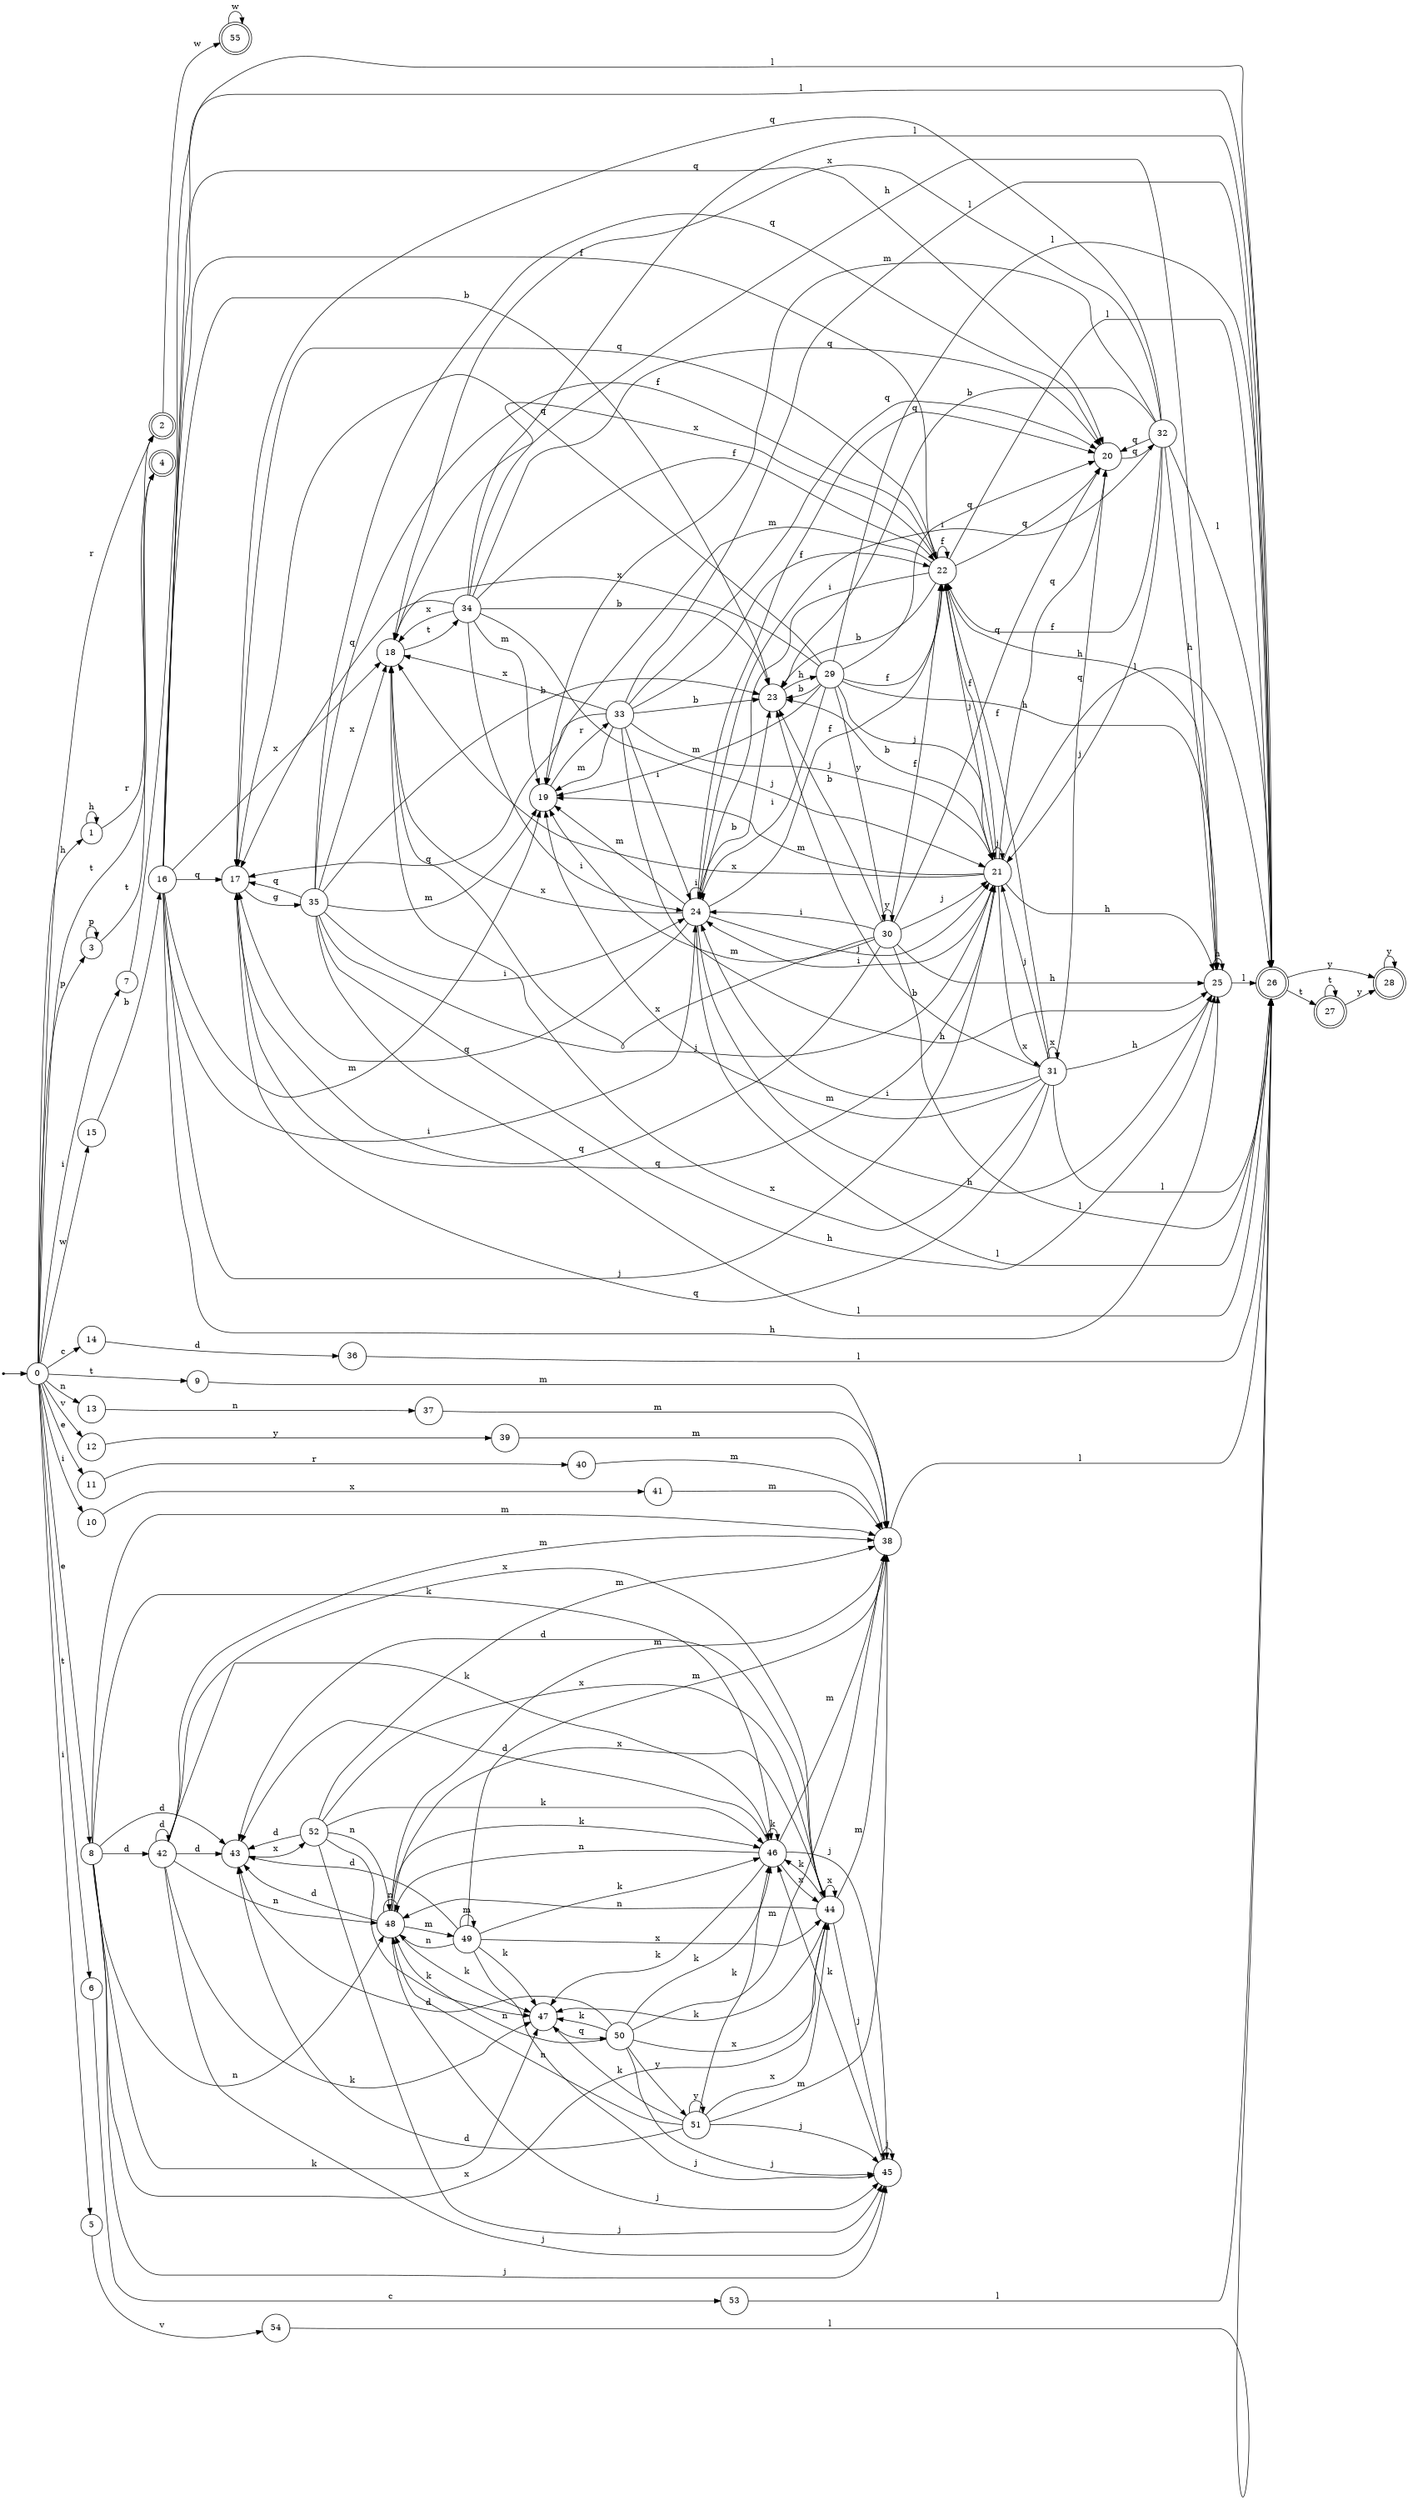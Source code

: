 digraph finite_state_machine {
rankdir=LR;
size="20,20";
node [shape = point]; "dummy0"
node [shape = circle]; "0";
"dummy0" -> "0";
node [shape = circle]; "1";
node [shape = doublecircle]; "2";node [shape = circle]; "3";
node [shape = doublecircle]; "4";node [shape = circle]; "5";
node [shape = circle]; "6";
node [shape = circle]; "7";
node [shape = circle]; "8";
node [shape = circle]; "9";
node [shape = circle]; "10";
node [shape = circle]; "11";
node [shape = circle]; "12";
node [shape = circle]; "13";
node [shape = circle]; "14";
node [shape = circle]; "15";
node [shape = circle]; "16";
node [shape = circle]; "17";
node [shape = circle]; "18";
node [shape = circle]; "19";
node [shape = circle]; "20";
node [shape = circle]; "21";
node [shape = circle]; "22";
node [shape = circle]; "23";
node [shape = circle]; "24";
node [shape = circle]; "25";
node [shape = doublecircle]; "26";node [shape = doublecircle]; "27";node [shape = doublecircle]; "28";node [shape = circle]; "29";
node [shape = circle]; "30";
node [shape = circle]; "31";
node [shape = circle]; "32";
node [shape = circle]; "33";
node [shape = circle]; "34";
node [shape = circle]; "35";
node [shape = circle]; "36";
node [shape = circle]; "37";
node [shape = circle]; "38";
node [shape = circle]; "39";
node [shape = circle]; "40";
node [shape = circle]; "41";
node [shape = circle]; "42";
node [shape = circle]; "43";
node [shape = circle]; "44";
node [shape = circle]; "45";
node [shape = circle]; "46";
node [shape = circle]; "47";
node [shape = circle]; "48";
node [shape = circle]; "49";
node [shape = circle]; "50";
node [shape = circle]; "51";
node [shape = circle]; "52";
node [shape = circle]; "53";
node [shape = circle]; "54";
node [shape = doublecircle]; "55";"0" -> "1" [label = "h"];
 "0" -> "2" [label = "r"];
 "0" -> "3" [label = "p"];
 "0" -> "9" [label = "t"];
 "0" -> "4" [label = "t"];
 "0" -> "6" [label = "t"];
 "0" -> "10" [label = "i"];
 "0" -> "5" [label = "i"];
 "0" -> "7" [label = "i"];
 "0" -> "8" [label = "e"];
 "0" -> "11" [label = "e"];
 "0" -> "12" [label = "v"];
 "0" -> "13" [label = "n"];
 "0" -> "14" [label = "c"];
 "0" -> "15" [label = "w"];
 "15" -> "16" [label = "b"];
 "16" -> "17" [label = "q"];
 "16" -> "20" [label = "q"];
 "16" -> "18" [label = "x"];
 "16" -> "19" [label = "m"];
 "16" -> "21" [label = "j"];
 "16" -> "22" [label = "f"];
 "16" -> "23" [label = "b"];
 "16" -> "24" [label = "i"];
 "16" -> "25" [label = "h"];
 "16" -> "26" [label = "l"];
 "26" -> "27" [label = "t"];
 "26" -> "28" [label = "y"];
 "28" -> "28" [label = "y"];
 "27" -> "27" [label = "t"];
 "27" -> "28" [label = "y"];
 "25" -> "25" [label = "h"];
 "25" -> "26" [label = "l"];
 "24" -> "24" [label = "i"];
 "24" -> "17" [label = "q"];
 "24" -> "20" [label = "q"];
 "24" -> "18" [label = "x"];
 "24" -> "19" [label = "m"];
 "24" -> "21" [label = "j"];
 "24" -> "22" [label = "f"];
 "24" -> "23" [label = "b"];
 "24" -> "25" [label = "h"];
 "24" -> "26" [label = "l"];
 "23" -> "29" [label = "h"];
 "29" -> "23" [label = "b"];
 "29" -> "30" [label = "y"];
 "29" -> "17" [label = "q"];
 "29" -> "20" [label = "q"];
 "29" -> "18" [label = "x"];
 "29" -> "19" [label = "m"];
 "29" -> "21" [label = "j"];
 "29" -> "22" [label = "f"];
 "29" -> "24" [label = "i"];
 "29" -> "25" [label = "h"];
 "29" -> "26" [label = "l"];
 "30" -> "30" [label = "y"];
 "30" -> "23" [label = "b"];
 "30" -> "17" [label = "q"];
 "30" -> "20" [label = "q"];
 "30" -> "18" [label = "x"];
 "30" -> "19" [label = "m"];
 "30" -> "21" [label = "j"];
 "30" -> "22" [label = "f"];
 "30" -> "24" [label = "i"];
 "30" -> "25" [label = "h"];
 "30" -> "26" [label = "l"];
 "22" -> "22" [label = "f"];
 "22" -> "17" [label = "q"];
 "22" -> "20" [label = "q"];
 "22" -> "18" [label = "x"];
 "22" -> "19" [label = "m"];
 "22" -> "21" [label = "j"];
 "22" -> "23" [label = "b"];
 "22" -> "24" [label = "i"];
 "22" -> "25" [label = "h"];
 "22" -> "26" [label = "l"];
 "21" -> "21" [label = "j"];
 "21" -> "18" [label = "x"];
 "21" -> "31" [label = "x"];
 "21" -> "17" [label = "q"];
 "21" -> "20" [label = "q"];
 "21" -> "19" [label = "m"];
 "21" -> "22" [label = "f"];
 "21" -> "23" [label = "b"];
 "21" -> "24" [label = "i"];
 "21" -> "25" [label = "h"];
 "21" -> "26" [label = "l"];
 "31" -> "18" [label = "x"];
 "31" -> "31" [label = "x"];
 "31" -> "21" [label = "j"];
 "31" -> "17" [label = "q"];
 "31" -> "20" [label = "q"];
 "31" -> "19" [label = "m"];
 "31" -> "22" [label = "f"];
 "31" -> "23" [label = "b"];
 "31" -> "24" [label = "i"];
 "31" -> "25" [label = "h"];
 "31" -> "26" [label = "l"];
 "20" -> "32" [label = "q"];
 "32" -> "17" [label = "q"];
 "32" -> "20" [label = "q"];
 "32" -> "18" [label = "x"];
 "32" -> "19" [label = "m"];
 "32" -> "21" [label = "j"];
 "32" -> "22" [label = "f"];
 "32" -> "23" [label = "b"];
 "32" -> "24" [label = "i"];
 "32" -> "25" [label = "h"];
 "32" -> "26" [label = "l"];
 "19" -> "33" [label = "r"];
 "33" -> "19" [label = "m"];
 "33" -> "17" [label = "q"];
 "33" -> "20" [label = "q"];
 "33" -> "18" [label = "x"];
 "33" -> "21" [label = "j"];
 "33" -> "22" [label = "f"];
 "33" -> "23" [label = "b"];
 "33" -> "24" [label = "i"];
 "33" -> "25" [label = "h"];
 "33" -> "26" [label = "l"];
 "18" -> "34" [label = "t"];
 "34" -> "18" [label = "x"];
 "34" -> "17" [label = "q"];
 "34" -> "20" [label = "q"];
 "34" -> "19" [label = "m"];
 "34" -> "21" [label = "j"];
 "34" -> "22" [label = "f"];
 "34" -> "23" [label = "b"];
 "34" -> "24" [label = "i"];
 "34" -> "25" [label = "h"];
 "34" -> "26" [label = "l"];
 "17" -> "35" [label = "g"];
 "35" -> "17" [label = "q"];
 "35" -> "20" [label = "q"];
 "35" -> "18" [label = "x"];
 "35" -> "19" [label = "m"];
 "35" -> "21" [label = "j"];
 "35" -> "22" [label = "f"];
 "35" -> "23" [label = "b"];
 "35" -> "24" [label = "i"];
 "35" -> "25" [label = "h"];
 "35" -> "26" [label = "l"];
 "14" -> "36" [label = "d"];
 "36" -> "26" [label = "l"];
 "13" -> "37" [label = "n"];
 "37" -> "38" [label = "m"];
 "38" -> "26" [label = "l"];
 "12" -> "39" [label = "y"];
 "39" -> "38" [label = "m"];
 "11" -> "40" [label = "r"];
 "40" -> "38" [label = "m"];
 "10" -> "41" [label = "x"];
 "41" -> "38" [label = "m"];
 "9" -> "38" [label = "m"];
 "8" -> "42" [label = "d"];
 "8" -> "43" [label = "d"];
 "8" -> "44" [label = "x"];
 "8" -> "45" [label = "j"];
 "8" -> "46" [label = "k"];
 "8" -> "47" [label = "k"];
 "8" -> "48" [label = "n"];
 "8" -> "38" [label = "m"];
 "48" -> "48" [label = "n"];
 "48" -> "49" [label = "m"];
 "48" -> "38" [label = "m"];
 "48" -> "43" [label = "d"];
 "48" -> "44" [label = "x"];
 "48" -> "45" [label = "j"];
 "48" -> "46" [label = "k"];
 "48" -> "47" [label = "k"];
 "49" -> "49" [label = "m"];
 "49" -> "38" [label = "m"];
 "49" -> "48" [label = "n"];
 "49" -> "43" [label = "d"];
 "49" -> "44" [label = "x"];
 "49" -> "45" [label = "j"];
 "49" -> "46" [label = "k"];
 "49" -> "47" [label = "k"];
 "47" -> "50" [label = "q"];
 "50" -> "46" [label = "k"];
 "50" -> "47" [label = "k"];
 "50" -> "51" [label = "y"];
 "50" -> "43" [label = "d"];
 "50" -> "44" [label = "x"];
 "50" -> "45" [label = "j"];
 "50" -> "48" [label = "n"];
 "50" -> "38" [label = "m"];
 "51" -> "51" [label = "y"];
 "51" -> "46" [label = "k"];
 "51" -> "47" [label = "k"];
 "51" -> "43" [label = "d"];
 "51" -> "44" [label = "x"];
 "51" -> "45" [label = "j"];
 "51" -> "48" [label = "n"];
 "51" -> "38" [label = "m"];
 "46" -> "46" [label = "k"];
 "46" -> "47" [label = "k"];
 "46" -> "45" [label = "j"];
 "46" -> "43" [label = "d"];
 "46" -> "44" [label = "x"];
 "46" -> "48" [label = "n"];
 "46" -> "38" [label = "m"];
 "45" -> "45" [label = "j"];
 "45" -> "46" [label = "k"];
 "44" -> "44" [label = "x"];
 "44" -> "43" [label = "d"];
 "44" -> "45" [label = "j"];
 "44" -> "46" [label = "k"];
 "44" -> "47" [label = "k"];
 "44" -> "48" [label = "n"];
 "44" -> "38" [label = "m"];
 "43" -> "52" [label = "x"];
 "52" -> "43" [label = "d"];
 "52" -> "44" [label = "x"];
 "52" -> "45" [label = "j"];
 "52" -> "46" [label = "k"];
 "52" -> "47" [label = "k"];
 "52" -> "48" [label = "n"];
 "52" -> "38" [label = "m"];
 "42" -> "42" [label = "d"];
 "42" -> "43" [label = "d"];
 "42" -> "44" [label = "x"];
 "42" -> "45" [label = "j"];
 "42" -> "46" [label = "k"];
 "42" -> "47" [label = "k"];
 "42" -> "48" [label = "n"];
 "42" -> "38" [label = "m"];
 "7" -> "26" [label = "l"];
 "6" -> "53" [label = "c"];
 "53" -> "26" [label = "l"];
 "5" -> "54" [label = "v"];
 "54" -> "26" [label = "l"];
 "3" -> "3" [label = "p"];
 "3" -> "4" [label = "t"];
 "2" -> "55" [label = "w"];
 "55" -> "55" [label = "w"];
 "1" -> "1" [label = "h"];
 "1" -> "2" [label = "r"];
 }
